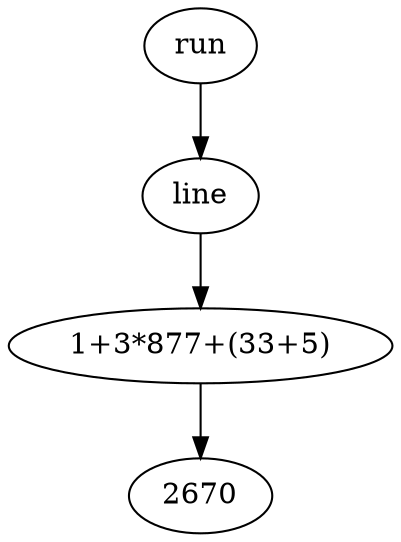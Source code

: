 digraph {
	8785898794357 [label=run]
	8785898644465 [label=line]
	8785898794357 -> 8785898644465
	8785898833155 [label="1+3*877+(33+5)"]
	8785898644465 -> 8785898833155
	8785898751343 [label=2670]
	8785898833155 -> 8785898751343
}
